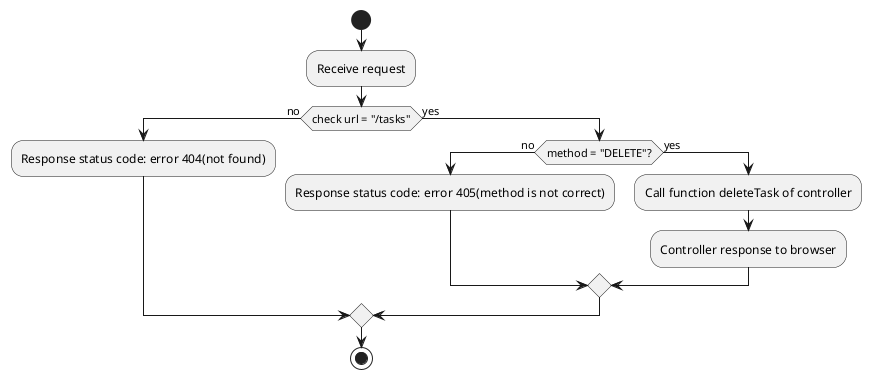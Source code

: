 @startuml diagram router deleteTask 
start
:Receive request; 
if (check url = "/tasks") then (no) 
    :Response status code: error 404(not found);
    else (yes) 
        if (method = "DELETE"?) then (no)
            :Response status code: error 405(method is not correct);
                else (yes) 
                    :Call function deleteTask of controller;
                    :Controller response to browser;
        endif
endif
stop
@enduml



